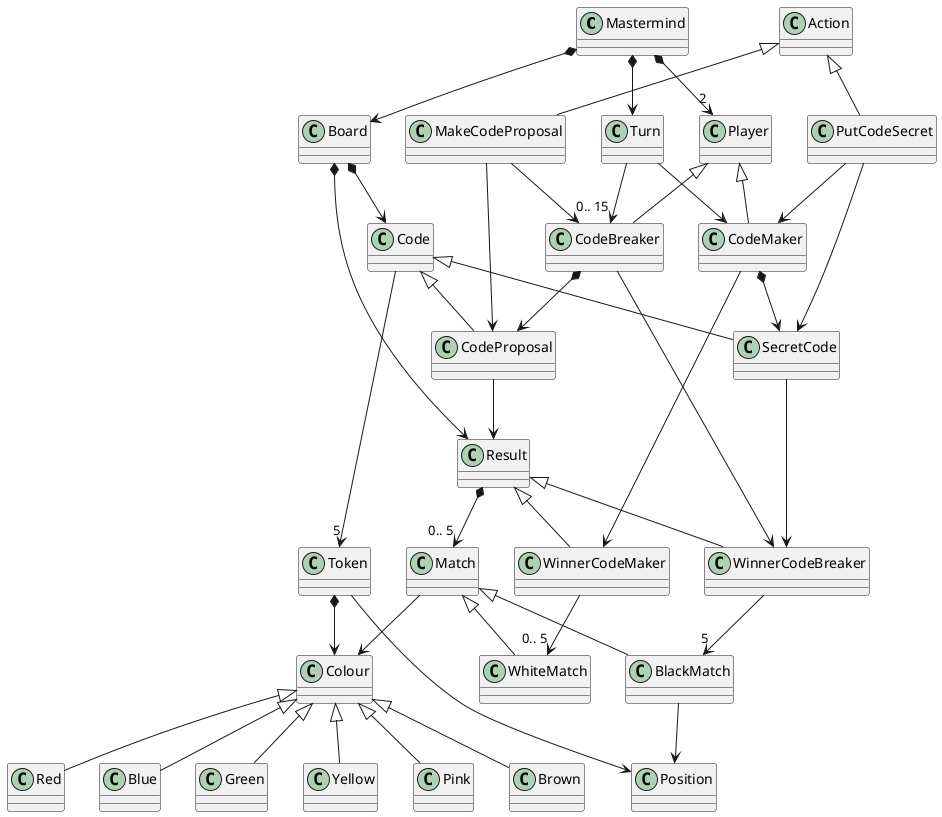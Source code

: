 # Mastermind Domain Model

@startuml
Mastermind *-down-> Board
Mastermind *-down-> "2" Player
Mastermind *-down-> Turn

Player <|-- CodeMaker
Player <|-- CodeBreaker

CodeMaker *-down-> SecretCode
CodeBreaker *-down-> CodeProposal

Turn -down-> CodeMaker
Turn -down-> "0.. 15" CodeBreaker

Board *-down-> Code
Board *-down-> Result

Code <|-down- SecretCode
Code <|-down- CodeProposal
Code -down-> "5" Token
SecretCode -down-> WinnerCodeBreaker

Token *--> Colour
Token --> Position

Colour <|-down- Red
Colour <|-down- Blue
Colour <|-down- Green
Colour <|-down- Yellow
Colour <|-down- Pink
Colour <|-down- Brown

CodeProposal --> Result

Result *-down-> "0.. 5" Match
Result <|-down- WinnerCodeBreaker
WinnerCodeBreaker -down-> "5" BlackMatch
CodeBreaker -down-> WinnerCodeBreaker

Result <|-down- WinnerCodeMaker
CodeMaker -down-> WinnerCodeMaker
WinnerCodeMaker -down-> "0.. 5" WhiteMatch

Match <|-- WhiteMatch
Match <|-- BlackMatch
Match -down-> Colour
BlackMatch -down-> Position

Action <|-down- PutCodeSecret
PutCodeSecret -down-> CodeMaker
PutCodeSecret -down-> SecretCode

Action <|-down- MakeCodeProposal
MakeCodeProposal -down-> CodeBreaker
MakeCodeProposal -down-> CodeProposal
@enduml